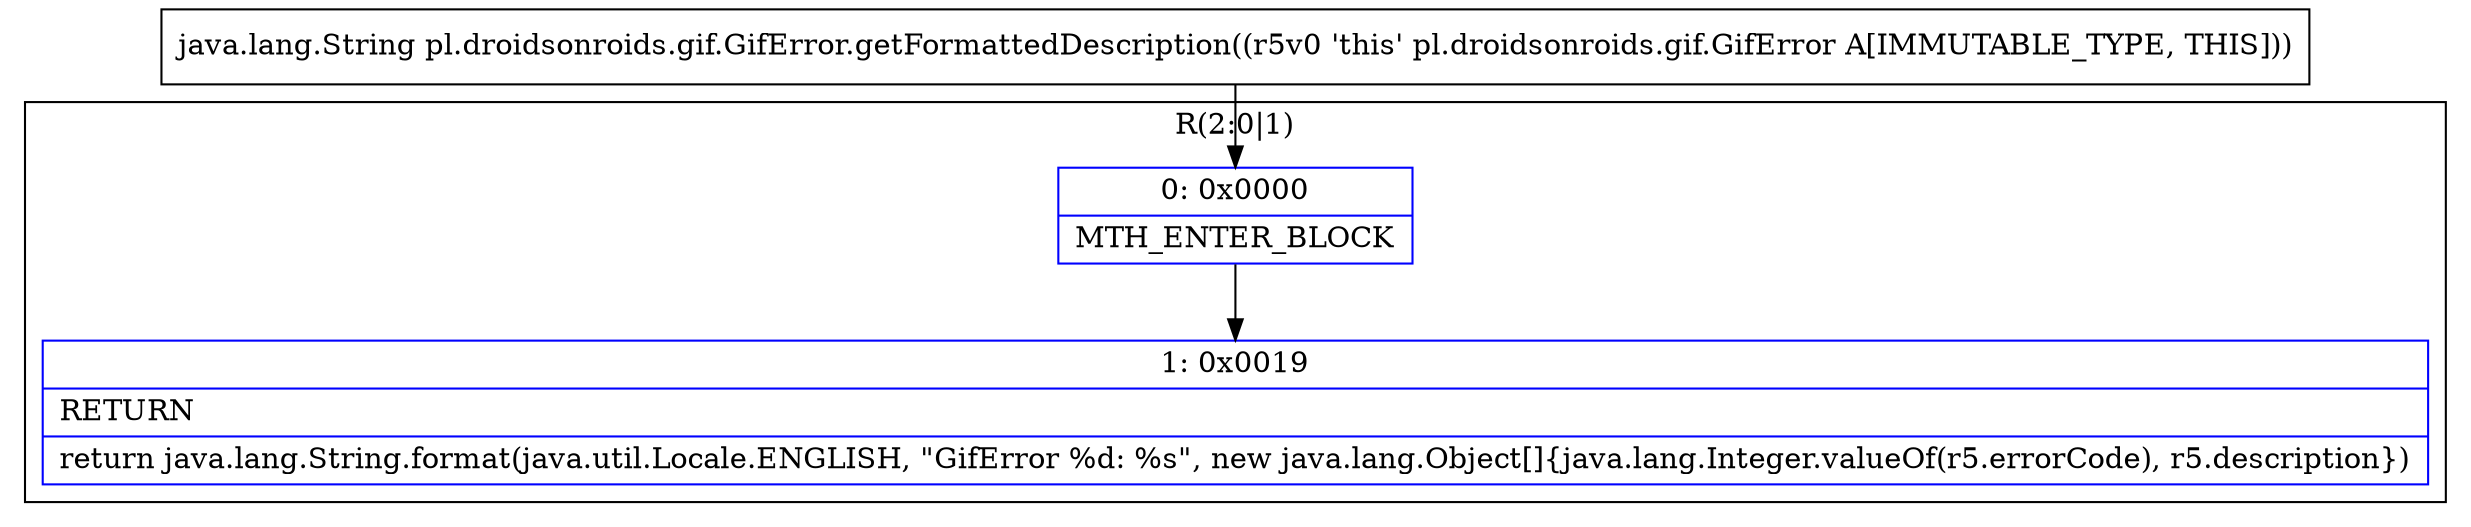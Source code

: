 digraph "CFG forpl.droidsonroids.gif.GifError.getFormattedDescription()Ljava\/lang\/String;" {
subgraph cluster_Region_552574389 {
label = "R(2:0|1)";
node [shape=record,color=blue];
Node_0 [shape=record,label="{0\:\ 0x0000|MTH_ENTER_BLOCK\l}"];
Node_1 [shape=record,label="{1\:\ 0x0019|RETURN\l|return java.lang.String.format(java.util.Locale.ENGLISH, \"GifError %d: %s\", new java.lang.Object[]\{java.lang.Integer.valueOf(r5.errorCode), r5.description\})\l}"];
}
MethodNode[shape=record,label="{java.lang.String pl.droidsonroids.gif.GifError.getFormattedDescription((r5v0 'this' pl.droidsonroids.gif.GifError A[IMMUTABLE_TYPE, THIS])) }"];
MethodNode -> Node_0;
Node_0 -> Node_1;
}

